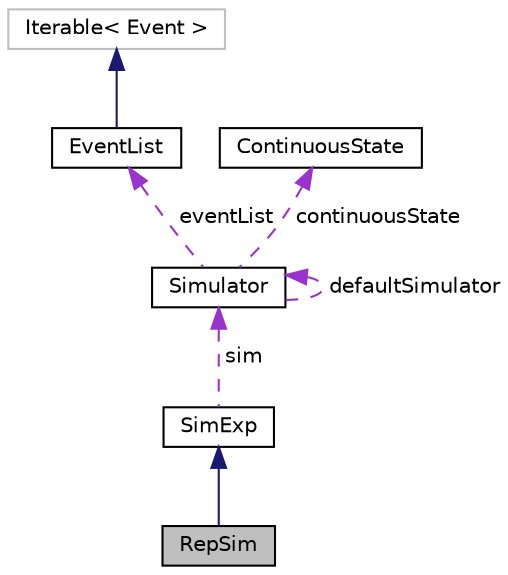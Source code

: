 digraph "RepSim"
{
 // INTERACTIVE_SVG=YES
  bgcolor="transparent";
  edge [fontname="Helvetica",fontsize="10",labelfontname="Helvetica",labelfontsize="10"];
  node [fontname="Helvetica",fontsize="10",shape=record];
  Node2 [label="RepSim",height=0.2,width=0.4,color="black", fillcolor="grey75", style="filled", fontcolor="black"];
  Node3 -> Node2 [dir="back",color="midnightblue",fontsize="10",style="solid",fontname="Helvetica"];
  Node3 [label="SimExp",height=0.2,width=0.4,color="black",URL="$classumontreal_1_1ssj_1_1simexp_1_1SimExp.html",tooltip="Represents a framework for performing experiments using simulation. "];
  Node4 -> Node3 [dir="back",color="darkorchid3",fontsize="10",style="dashed",label=" sim" ,fontname="Helvetica"];
  Node4 [label="Simulator",height=0.2,width=0.4,color="black",URL="$classumontreal_1_1ssj_1_1simevents_1_1Simulator.html",tooltip="Represents the executive of a discrete-event simulator. "];
  Node4 -> Node4 [dir="back",color="darkorchid3",fontsize="10",style="dashed",label=" defaultSimulator" ,fontname="Helvetica"];
  Node5 -> Node4 [dir="back",color="darkorchid3",fontsize="10",style="dashed",label=" eventList" ,fontname="Helvetica"];
  Node5 [label="EventList",height=0.2,width=0.4,color="black",URL="$interfaceumontreal_1_1ssj_1_1simevents_1_1eventlist_1_1EventList.html",tooltip="An interface for implementations of event lists. "];
  Node6 -> Node5 [dir="back",color="midnightblue",fontsize="10",style="solid",fontname="Helvetica"];
  Node6 [label="Iterable\< Event \>",height=0.2,width=0.4,color="grey75"];
  Node7 -> Node4 [dir="back",color="darkorchid3",fontsize="10",style="dashed",label=" continuousState" ,fontname="Helvetica"];
  Node7 [label="ContinuousState",height=0.2,width=0.4,color="black",URL="$classumontreal_1_1ssj_1_1simevents_1_1ContinuousState.html",tooltip="Represents the portion of the simulator’s state associated with continuous-time simulation. "];
}
